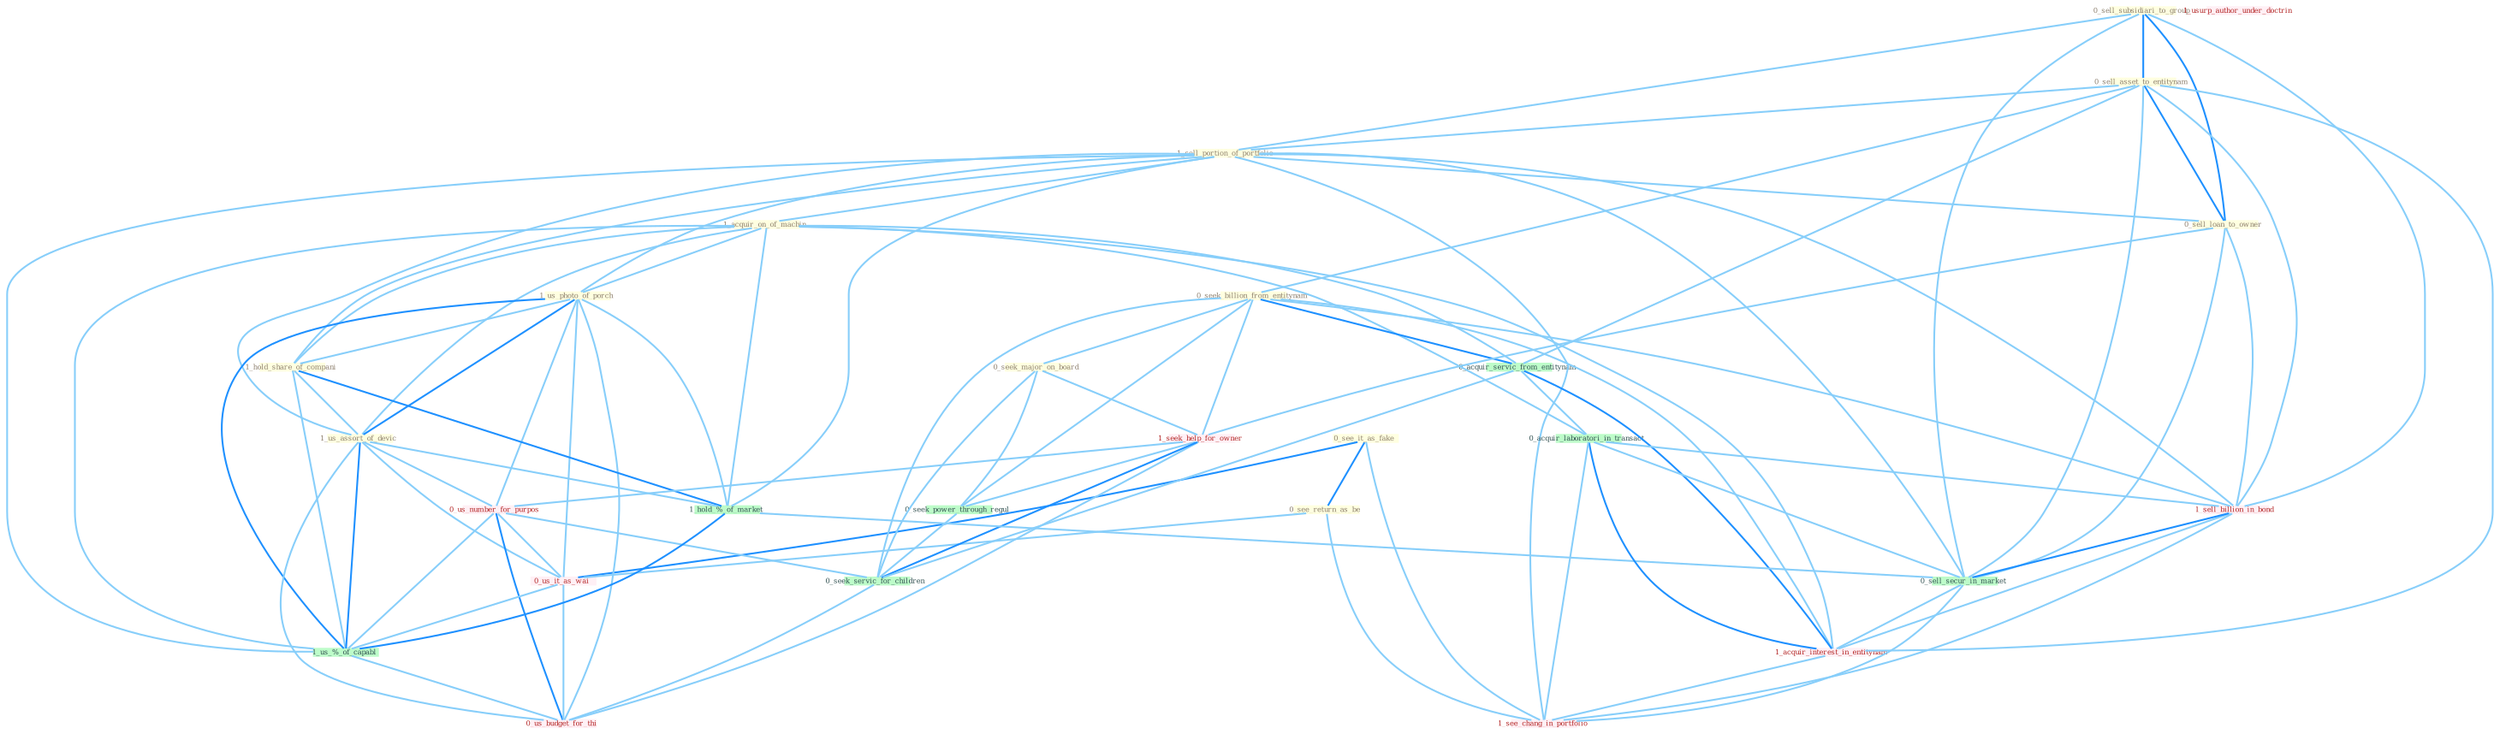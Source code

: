Graph G{ 
    node
    [shape=polygon,style=filled,width=.5,height=.06,color="#BDFCC9",fixedsize=true,fontsize=4,
    fontcolor="#2f4f4f"];
    {node
    [color="#ffffe0", fontcolor="#8b7d6b"] "0_sell_subsidiari_to_group " "0_see_it_as_fake " "0_sell_asset_to_entitynam " "1_sell_portion_of_portfolio " "1_acquir_on_of_machin " "1_us_photo_of_porch " "0_seek_billion_from_entitynam " "0_see_return_as_be " "0_seek_major_on_board " "1_hold_share_of_compani " "1_us_assort_of_devic " "0_sell_loan_to_owner "}
{node [color="#fff0f5", fontcolor="#b22222"] "1_seek_help_for_owner " "0_us_number_for_purpos " "1_sell_billion_in_bond " "0_us_it_as_wai " "1_usurp_author_under_doctrin " "1_acquir_interest_in_entitynam " "1_see_chang_in_portfolio " "0_us_budget_for_thi "}
edge [color="#B0E2FF"];

	"0_sell_subsidiari_to_group " -- "0_sell_asset_to_entitynam " [w="2", color="#1e90ff" , len=0.8];
	"0_sell_subsidiari_to_group " -- "1_sell_portion_of_portfolio " [w="1", color="#87cefa" ];
	"0_sell_subsidiari_to_group " -- "0_sell_loan_to_owner " [w="2", color="#1e90ff" , len=0.8];
	"0_sell_subsidiari_to_group " -- "1_sell_billion_in_bond " [w="1", color="#87cefa" ];
	"0_sell_subsidiari_to_group " -- "0_sell_secur_in_market " [w="1", color="#87cefa" ];
	"0_see_it_as_fake " -- "0_see_return_as_be " [w="2", color="#1e90ff" , len=0.8];
	"0_see_it_as_fake " -- "0_us_it_as_wai " [w="2", color="#1e90ff" , len=0.8];
	"0_see_it_as_fake " -- "1_see_chang_in_portfolio " [w="1", color="#87cefa" ];
	"0_sell_asset_to_entitynam " -- "1_sell_portion_of_portfolio " [w="1", color="#87cefa" ];
	"0_sell_asset_to_entitynam " -- "0_seek_billion_from_entitynam " [w="1", color="#87cefa" ];
	"0_sell_asset_to_entitynam " -- "0_sell_loan_to_owner " [w="2", color="#1e90ff" , len=0.8];
	"0_sell_asset_to_entitynam " -- "0_acquir_servic_from_entitynam " [w="1", color="#87cefa" ];
	"0_sell_asset_to_entitynam " -- "1_sell_billion_in_bond " [w="1", color="#87cefa" ];
	"0_sell_asset_to_entitynam " -- "0_sell_secur_in_market " [w="1", color="#87cefa" ];
	"0_sell_asset_to_entitynam " -- "1_acquir_interest_in_entitynam " [w="1", color="#87cefa" ];
	"1_sell_portion_of_portfolio " -- "1_acquir_on_of_machin " [w="1", color="#87cefa" ];
	"1_sell_portion_of_portfolio " -- "1_us_photo_of_porch " [w="1", color="#87cefa" ];
	"1_sell_portion_of_portfolio " -- "1_hold_share_of_compani " [w="1", color="#87cefa" ];
	"1_sell_portion_of_portfolio " -- "1_us_assort_of_devic " [w="1", color="#87cefa" ];
	"1_sell_portion_of_portfolio " -- "0_sell_loan_to_owner " [w="1", color="#87cefa" ];
	"1_sell_portion_of_portfolio " -- "1_hold_%_of_market " [w="1", color="#87cefa" ];
	"1_sell_portion_of_portfolio " -- "1_sell_billion_in_bond " [w="1", color="#87cefa" ];
	"1_sell_portion_of_portfolio " -- "1_us_%_of_capabl " [w="1", color="#87cefa" ];
	"1_sell_portion_of_portfolio " -- "0_sell_secur_in_market " [w="1", color="#87cefa" ];
	"1_sell_portion_of_portfolio " -- "1_see_chang_in_portfolio " [w="1", color="#87cefa" ];
	"1_acquir_on_of_machin " -- "1_us_photo_of_porch " [w="1", color="#87cefa" ];
	"1_acquir_on_of_machin " -- "1_hold_share_of_compani " [w="1", color="#87cefa" ];
	"1_acquir_on_of_machin " -- "1_us_assort_of_devic " [w="1", color="#87cefa" ];
	"1_acquir_on_of_machin " -- "0_acquir_servic_from_entitynam " [w="1", color="#87cefa" ];
	"1_acquir_on_of_machin " -- "1_hold_%_of_market " [w="1", color="#87cefa" ];
	"1_acquir_on_of_machin " -- "0_acquir_laboratori_in_transact " [w="1", color="#87cefa" ];
	"1_acquir_on_of_machin " -- "1_us_%_of_capabl " [w="1", color="#87cefa" ];
	"1_acquir_on_of_machin " -- "1_acquir_interest_in_entitynam " [w="1", color="#87cefa" ];
	"1_us_photo_of_porch " -- "1_hold_share_of_compani " [w="1", color="#87cefa" ];
	"1_us_photo_of_porch " -- "1_us_assort_of_devic " [w="2", color="#1e90ff" , len=0.8];
	"1_us_photo_of_porch " -- "1_hold_%_of_market " [w="1", color="#87cefa" ];
	"1_us_photo_of_porch " -- "0_us_number_for_purpos " [w="1", color="#87cefa" ];
	"1_us_photo_of_porch " -- "0_us_it_as_wai " [w="1", color="#87cefa" ];
	"1_us_photo_of_porch " -- "1_us_%_of_capabl " [w="2", color="#1e90ff" , len=0.8];
	"1_us_photo_of_porch " -- "0_us_budget_for_thi " [w="1", color="#87cefa" ];
	"0_seek_billion_from_entitynam " -- "0_seek_major_on_board " [w="1", color="#87cefa" ];
	"0_seek_billion_from_entitynam " -- "1_seek_help_for_owner " [w="1", color="#87cefa" ];
	"0_seek_billion_from_entitynam " -- "0_acquir_servic_from_entitynam " [w="2", color="#1e90ff" , len=0.8];
	"0_seek_billion_from_entitynam " -- "0_seek_power_through_regul " [w="1", color="#87cefa" ];
	"0_seek_billion_from_entitynam " -- "1_sell_billion_in_bond " [w="1", color="#87cefa" ];
	"0_seek_billion_from_entitynam " -- "1_acquir_interest_in_entitynam " [w="1", color="#87cefa" ];
	"0_seek_billion_from_entitynam " -- "0_seek_servic_for_children " [w="1", color="#87cefa" ];
	"0_see_return_as_be " -- "0_us_it_as_wai " [w="1", color="#87cefa" ];
	"0_see_return_as_be " -- "1_see_chang_in_portfolio " [w="1", color="#87cefa" ];
	"0_seek_major_on_board " -- "1_seek_help_for_owner " [w="1", color="#87cefa" ];
	"0_seek_major_on_board " -- "0_seek_power_through_regul " [w="1", color="#87cefa" ];
	"0_seek_major_on_board " -- "0_seek_servic_for_children " [w="1", color="#87cefa" ];
	"1_hold_share_of_compani " -- "1_us_assort_of_devic " [w="1", color="#87cefa" ];
	"1_hold_share_of_compani " -- "1_hold_%_of_market " [w="2", color="#1e90ff" , len=0.8];
	"1_hold_share_of_compani " -- "1_us_%_of_capabl " [w="1", color="#87cefa" ];
	"1_us_assort_of_devic " -- "1_hold_%_of_market " [w="1", color="#87cefa" ];
	"1_us_assort_of_devic " -- "0_us_number_for_purpos " [w="1", color="#87cefa" ];
	"1_us_assort_of_devic " -- "0_us_it_as_wai " [w="1", color="#87cefa" ];
	"1_us_assort_of_devic " -- "1_us_%_of_capabl " [w="2", color="#1e90ff" , len=0.8];
	"1_us_assort_of_devic " -- "0_us_budget_for_thi " [w="1", color="#87cefa" ];
	"0_sell_loan_to_owner " -- "1_seek_help_for_owner " [w="1", color="#87cefa" ];
	"0_sell_loan_to_owner " -- "1_sell_billion_in_bond " [w="1", color="#87cefa" ];
	"0_sell_loan_to_owner " -- "0_sell_secur_in_market " [w="1", color="#87cefa" ];
	"1_seek_help_for_owner " -- "0_seek_power_through_regul " [w="1", color="#87cefa" ];
	"1_seek_help_for_owner " -- "0_us_number_for_purpos " [w="1", color="#87cefa" ];
	"1_seek_help_for_owner " -- "0_seek_servic_for_children " [w="2", color="#1e90ff" , len=0.8];
	"1_seek_help_for_owner " -- "0_us_budget_for_thi " [w="1", color="#87cefa" ];
	"0_acquir_servic_from_entitynam " -- "0_acquir_laboratori_in_transact " [w="1", color="#87cefa" ];
	"0_acquir_servic_from_entitynam " -- "1_acquir_interest_in_entitynam " [w="2", color="#1e90ff" , len=0.8];
	"0_acquir_servic_from_entitynam " -- "0_seek_servic_for_children " [w="1", color="#87cefa" ];
	"1_hold_%_of_market " -- "1_us_%_of_capabl " [w="2", color="#1e90ff" , len=0.8];
	"1_hold_%_of_market " -- "0_sell_secur_in_market " [w="1", color="#87cefa" ];
	"0_seek_power_through_regul " -- "0_seek_servic_for_children " [w="1", color="#87cefa" ];
	"0_us_number_for_purpos " -- "0_us_it_as_wai " [w="1", color="#87cefa" ];
	"0_us_number_for_purpos " -- "1_us_%_of_capabl " [w="1", color="#87cefa" ];
	"0_us_number_for_purpos " -- "0_seek_servic_for_children " [w="1", color="#87cefa" ];
	"0_us_number_for_purpos " -- "0_us_budget_for_thi " [w="2", color="#1e90ff" , len=0.8];
	"0_acquir_laboratori_in_transact " -- "1_sell_billion_in_bond " [w="1", color="#87cefa" ];
	"0_acquir_laboratori_in_transact " -- "0_sell_secur_in_market " [w="1", color="#87cefa" ];
	"0_acquir_laboratori_in_transact " -- "1_acquir_interest_in_entitynam " [w="2", color="#1e90ff" , len=0.8];
	"0_acquir_laboratori_in_transact " -- "1_see_chang_in_portfolio " [w="1", color="#87cefa" ];
	"1_sell_billion_in_bond " -- "0_sell_secur_in_market " [w="2", color="#1e90ff" , len=0.8];
	"1_sell_billion_in_bond " -- "1_acquir_interest_in_entitynam " [w="1", color="#87cefa" ];
	"1_sell_billion_in_bond " -- "1_see_chang_in_portfolio " [w="1", color="#87cefa" ];
	"0_us_it_as_wai " -- "1_us_%_of_capabl " [w="1", color="#87cefa" ];
	"0_us_it_as_wai " -- "0_us_budget_for_thi " [w="1", color="#87cefa" ];
	"1_us_%_of_capabl " -- "0_us_budget_for_thi " [w="1", color="#87cefa" ];
	"0_sell_secur_in_market " -- "1_acquir_interest_in_entitynam " [w="1", color="#87cefa" ];
	"0_sell_secur_in_market " -- "1_see_chang_in_portfolio " [w="1", color="#87cefa" ];
	"1_acquir_interest_in_entitynam " -- "1_see_chang_in_portfolio " [w="1", color="#87cefa" ];
	"0_seek_servic_for_children " -- "0_us_budget_for_thi " [w="1", color="#87cefa" ];
}